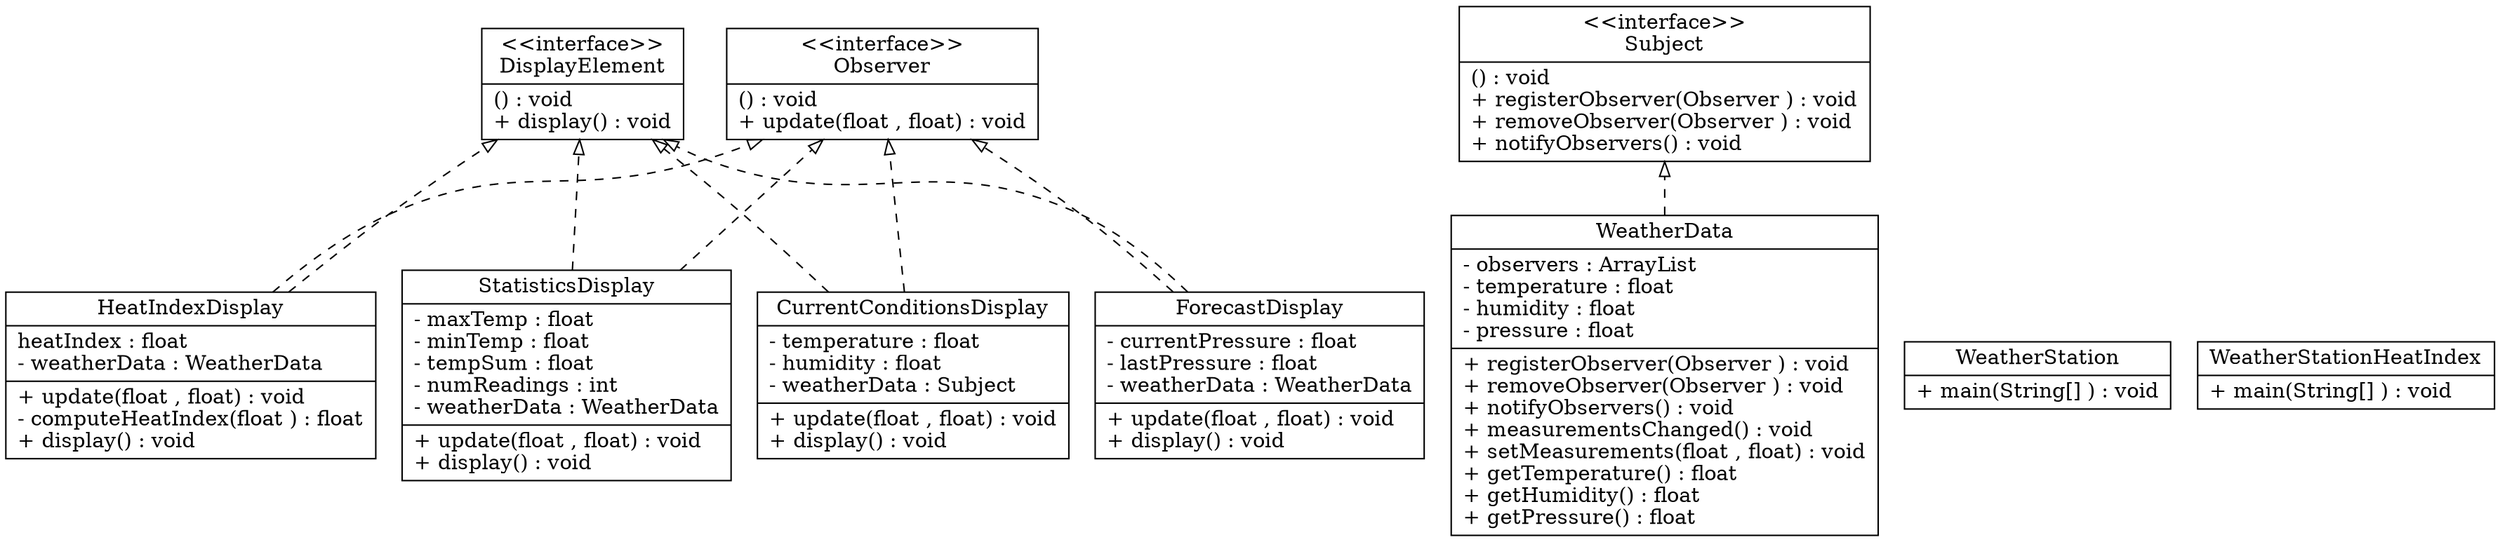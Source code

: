 digraph example { 
rankdir=BT;
CurrentConditionsDisplay [
shape="record",
label = "{CurrentConditionsDisplay| - temperature : float\l- humidity : float\l- weatherData : Subject\l|+ update(float , float) : void\l+ display() : void\l}"
];

DisplayElement [
shape="record",
label = "{\<\<interface\>\>\nDisplayElement|   <clinit>() : void\l+ display() : void\l}"
];

ForecastDisplay [
shape="record",
label = "{ForecastDisplay| - currentPressure : float\l- lastPressure : float\l- weatherData : WeatherData\l|+ update(float , float) : void\l+ display() : void\l}"
];

HeatIndexDisplay [
shape="record",
label = "{HeatIndexDisplay|   heatIndex : float\l- weatherData : WeatherData\l|+ update(float , float) : void\l- computeHeatIndex(float ) : float\l+ display() : void\l}"
];

Observer [
shape="record",
label = "{\<\<interface\>\>\nObserver|   <clinit>() : void\l+ update(float , float) : void\l}"
];

StatisticsDisplay [
shape="record",
label = "{StatisticsDisplay| - maxTemp : float\l- minTemp : float\l- tempSum : float\l- numReadings : int\l- weatherData : WeatherData\l|+ update(float , float) : void\l+ display() : void\l}"
];

Subject [
shape="record",
label = "{\<\<interface\>\>\nSubject|   <clinit>() : void\l+ registerObserver(Observer ) : void\l+ removeObserver(Observer ) : void\l+ notifyObservers() : void\l}"
];

WeatherData [
shape="record",
label = "{WeatherData| - observers : ArrayList\l- temperature : float\l- humidity : float\l- pressure : float\l|+ registerObserver(Observer ) : void\l+ removeObserver(Observer ) : void\l+ notifyObservers() : void\l+ measurementsChanged() : void\l+ setMeasurements(float , float) : void\l+ getTemperature() : float\l+ getHumidity() : float\l+ getPressure() : float\l}"
];

WeatherStation [
shape="record",
label = "{WeatherStation| + main(String[] ) : void\l}"
];

WeatherStationHeatIndex [
shape="record",
label = "{WeatherStationHeatIndex| + main(String[] ) : void\l}"
];

//begins writing relations
CurrentConditionsDisplay -> Observer [arrowhead="onormal", style="dashed"];
CurrentConditionsDisplay -> DisplayElement [arrowhead="onormal", style="dashed"];
ForecastDisplay -> Observer [arrowhead="onormal", style="dashed"];
ForecastDisplay -> DisplayElement [arrowhead="onormal", style="dashed"];
HeatIndexDisplay -> Observer [arrowhead="onormal", style="dashed"];
HeatIndexDisplay -> DisplayElement [arrowhead="onormal", style="dashed"];
StatisticsDisplay -> Observer [arrowhead="onormal", style="dashed"];
StatisticsDisplay -> DisplayElement [arrowhead="onormal", style="dashed"];
WeatherData -> Subject [arrowhead="onormal", style="dashed"];}